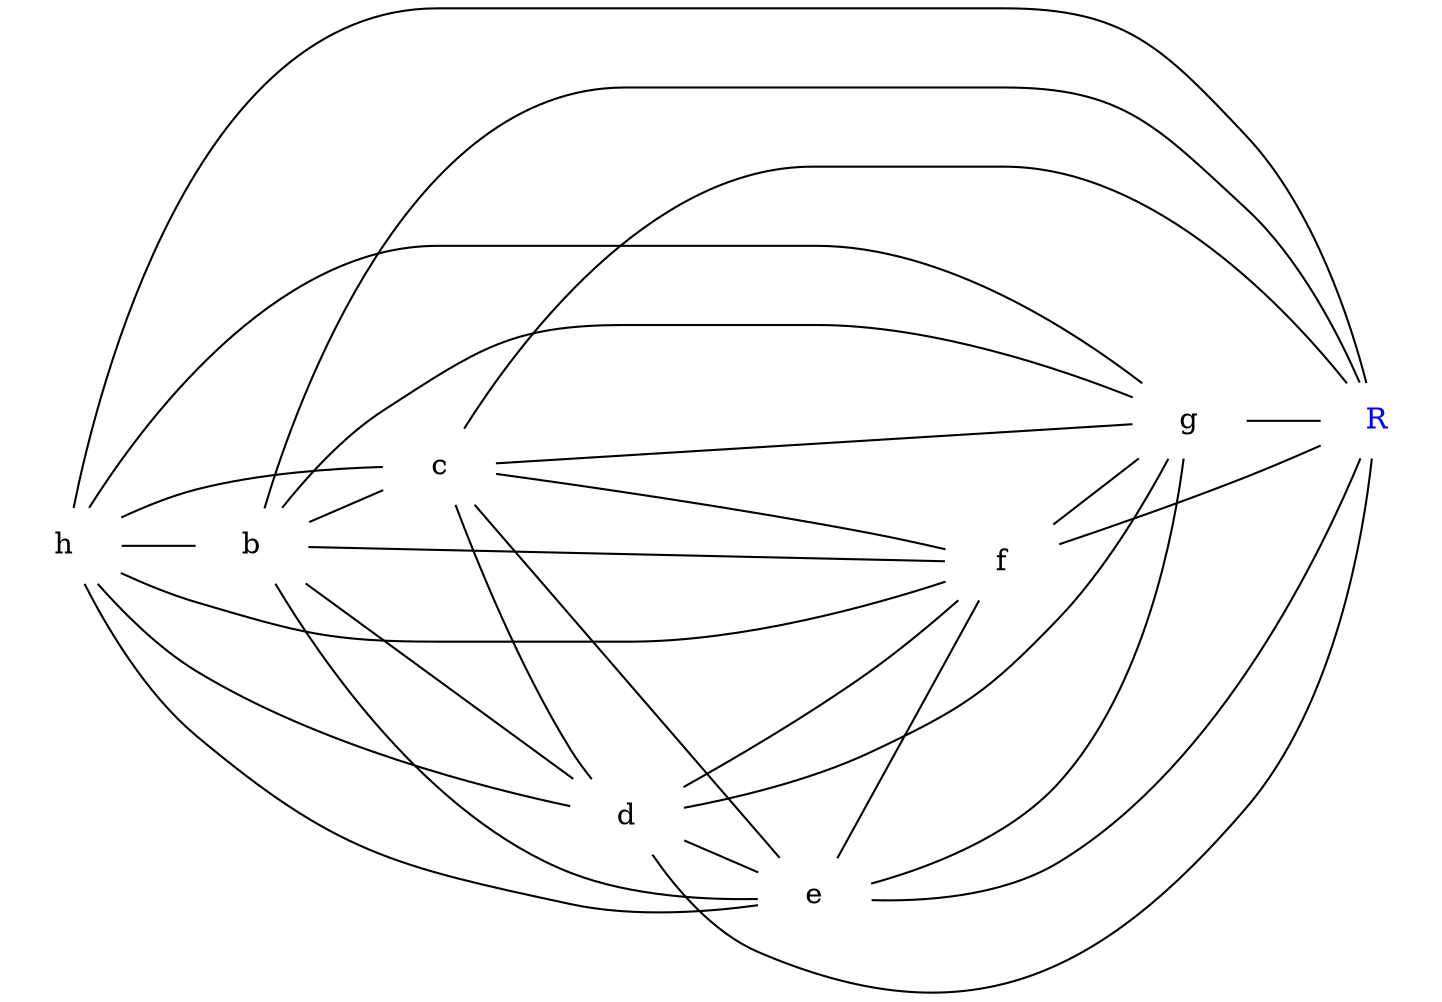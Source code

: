 graph graphname {
    node [shape=plaintext];
    rankdir=LR;
    mindist=100;
    1 [label="h"];
    2 [label="b"];
    3 [label="c"];
    4 [label="d"];
    5 [label="e"];
    6 [label="f"];
    7 [label="g"];
    8 [label="R",fontcolor="blue"];
    1 -- 2;
    1 -- 3;
    1 -- 4;
    1 -- 5;
    1 -- 6;
    1 -- 7;
    1 -- 8;
    2 -- 3;
    2 -- 4;
    2 -- 5;
    2 -- 6;
    2 -- 7;
    2 -- 8;
    3 -- 4;
    3 -- 5;
    3 -- 6;
    3 -- 7;
    3 -- 8;
    4 -- 5;
    4 -- 6;
    4 -- 7;
    4 -- 8;
    5 -- 6;
    5 -- 7;
    5 -- 8;
    6 -- 7;
    6 -- 8;
    7 -- 8;
}
